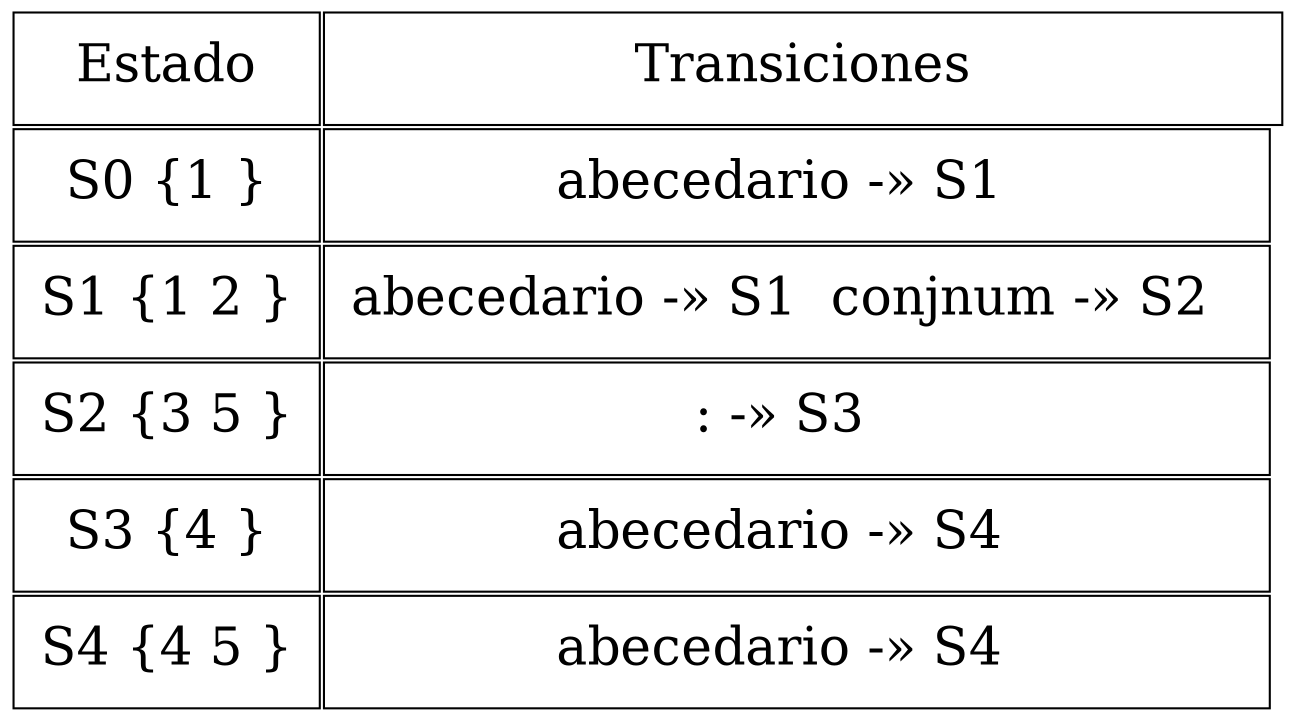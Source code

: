 digraph {
splines="line";
rankdir = TB;
node [shape=plain, height=0.5, width=1.5, fontsize=25];
graph[dpi=90];

N [label=<
<table border="0" cellborder="1" cellpadding="12">
  <tr><td>Estado</td><td colspan="4">Transiciones</td></tr>  <tr><td>S0 {1 }</td><td>abecedario -» S1  </td></tr>
  <tr><td>S1 {1 2 }</td><td>abecedario -» S1  conjnum -» S2  </td></tr>
  <tr><td>S2 {3 5 }</td><td>: -» S3  </td></tr>
  <tr><td>S3 {4 }</td><td>abecedario -» S4  </td></tr>
  <tr><td>S4 {4 5 }</td><td>abecedario -» S4  </td></tr>
</table>>];
}